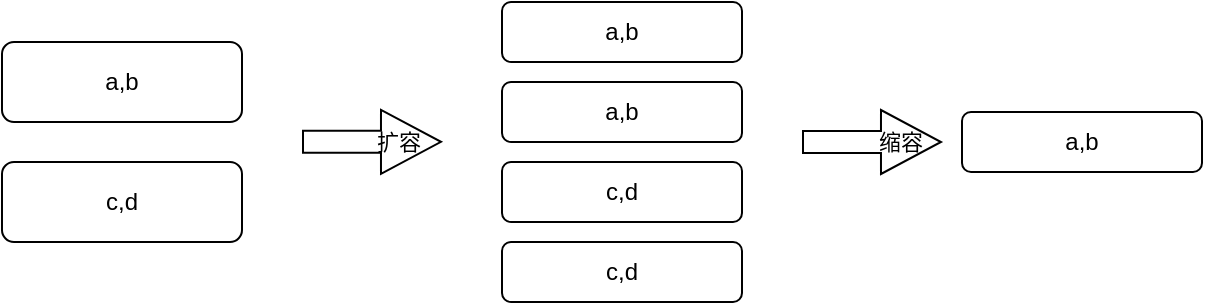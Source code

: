 <mxfile version="21.7.2" type="github">
  <diagram name="Page-1" id="Jp2jaNdgI9WUzLr5OdFw">
    <mxGraphModel dx="2074" dy="1118" grid="1" gridSize="10" guides="1" tooltips="1" connect="1" arrows="1" fold="1" page="1" pageScale="1" pageWidth="827" pageHeight="1169" math="0" shadow="0">
      <root>
        <mxCell id="0" />
        <mxCell id="1" parent="0" />
        <mxCell id="tQtRmUX9xFJ8U8lZAtJz-1" value="a,b" style="rounded=1;whiteSpace=wrap;html=1;" vertex="1" parent="1">
          <mxGeometry x="120" y="300" width="120" height="40" as="geometry" />
        </mxCell>
        <mxCell id="tQtRmUX9xFJ8U8lZAtJz-2" value="c,d" style="rounded=1;whiteSpace=wrap;html=1;" vertex="1" parent="1">
          <mxGeometry x="120" y="360" width="120" height="40" as="geometry" />
        </mxCell>
        <mxCell id="tQtRmUX9xFJ8U8lZAtJz-3" value="a,b" style="rounded=1;whiteSpace=wrap;html=1;" vertex="1" parent="1">
          <mxGeometry x="370" y="280" width="120" height="30" as="geometry" />
        </mxCell>
        <mxCell id="tQtRmUX9xFJ8U8lZAtJz-4" value="a,b" style="rounded=1;whiteSpace=wrap;html=1;" vertex="1" parent="1">
          <mxGeometry x="370" y="320" width="120" height="30" as="geometry" />
        </mxCell>
        <mxCell id="tQtRmUX9xFJ8U8lZAtJz-5" value="c,d" style="rounded=1;whiteSpace=wrap;html=1;" vertex="1" parent="1">
          <mxGeometry x="370" y="360" width="120" height="30" as="geometry" />
        </mxCell>
        <mxCell id="tQtRmUX9xFJ8U8lZAtJz-6" value="c,d" style="rounded=1;whiteSpace=wrap;html=1;" vertex="1" parent="1">
          <mxGeometry x="370" y="400" width="120" height="30" as="geometry" />
        </mxCell>
        <mxCell id="tQtRmUX9xFJ8U8lZAtJz-7" value="" style="shape=flexArrow;endArrow=classic;html=1;rounded=0;width=11;endSize=9.67;" edge="1" parent="1">
          <mxGeometry width="50" height="50" relative="1" as="geometry">
            <mxPoint x="270" y="349.92" as="sourcePoint" />
            <mxPoint x="340" y="349.92" as="targetPoint" />
          </mxGeometry>
        </mxCell>
        <mxCell id="tQtRmUX9xFJ8U8lZAtJz-8" value="扩容" style="edgeLabel;html=1;align=center;verticalAlign=middle;resizable=0;points=[];labelBackgroundColor=none;" vertex="1" connectable="0" parent="tQtRmUX9xFJ8U8lZAtJz-7">
          <mxGeometry x="-0.152" y="3" relative="1" as="geometry">
            <mxPoint x="18" y="3" as="offset" />
          </mxGeometry>
        </mxCell>
        <mxCell id="tQtRmUX9xFJ8U8lZAtJz-9" value="" style="shape=flexArrow;endArrow=classic;html=1;rounded=0;width=11;endSize=9.67;" edge="1" parent="1">
          <mxGeometry width="50" height="50" relative="1" as="geometry">
            <mxPoint x="520" y="350" as="sourcePoint" />
            <mxPoint x="590" y="350" as="targetPoint" />
          </mxGeometry>
        </mxCell>
        <mxCell id="tQtRmUX9xFJ8U8lZAtJz-10" value="缩容" style="edgeLabel;html=1;align=center;verticalAlign=middle;resizable=0;points=[];labelBackgroundColor=none;" vertex="1" connectable="0" parent="tQtRmUX9xFJ8U8lZAtJz-9">
          <mxGeometry x="-0.019" y="-2" relative="1" as="geometry">
            <mxPoint x="14" y="-2" as="offset" />
          </mxGeometry>
        </mxCell>
        <mxCell id="tQtRmUX9xFJ8U8lZAtJz-11" value="a,b" style="rounded=1;whiteSpace=wrap;html=1;" vertex="1" parent="1">
          <mxGeometry x="600" y="335" width="120" height="30" as="geometry" />
        </mxCell>
      </root>
    </mxGraphModel>
  </diagram>
</mxfile>
